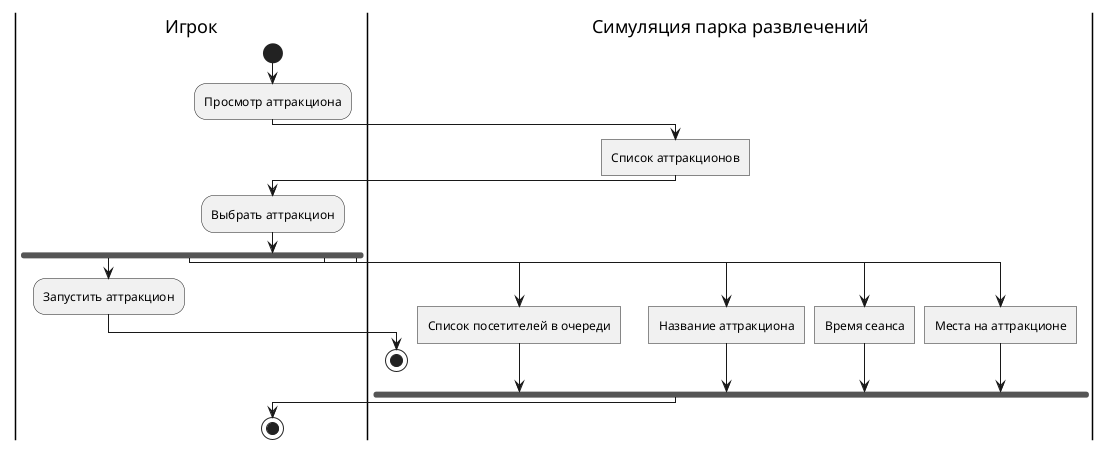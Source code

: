 @startuml view-attraction-activity-diagram
skinparam ConditionEndStyle hline
|Игрок|
start
:Просмотр аттракциона;
|Симуляция парка развлечений|
:Список аттракционов]
|Игрок|
:Выбрать аттракцион;
fork
:Запустить аттракцион;
|Симуляция парка развлечений|
stop
forkagain
:Список посетителей в очереди]
forkagain
:Название аттракциона]
forkagain
:Время сеанса]
forkagain
:Места на аттракционе]
endfork
|Игрок|
stop
@enduml